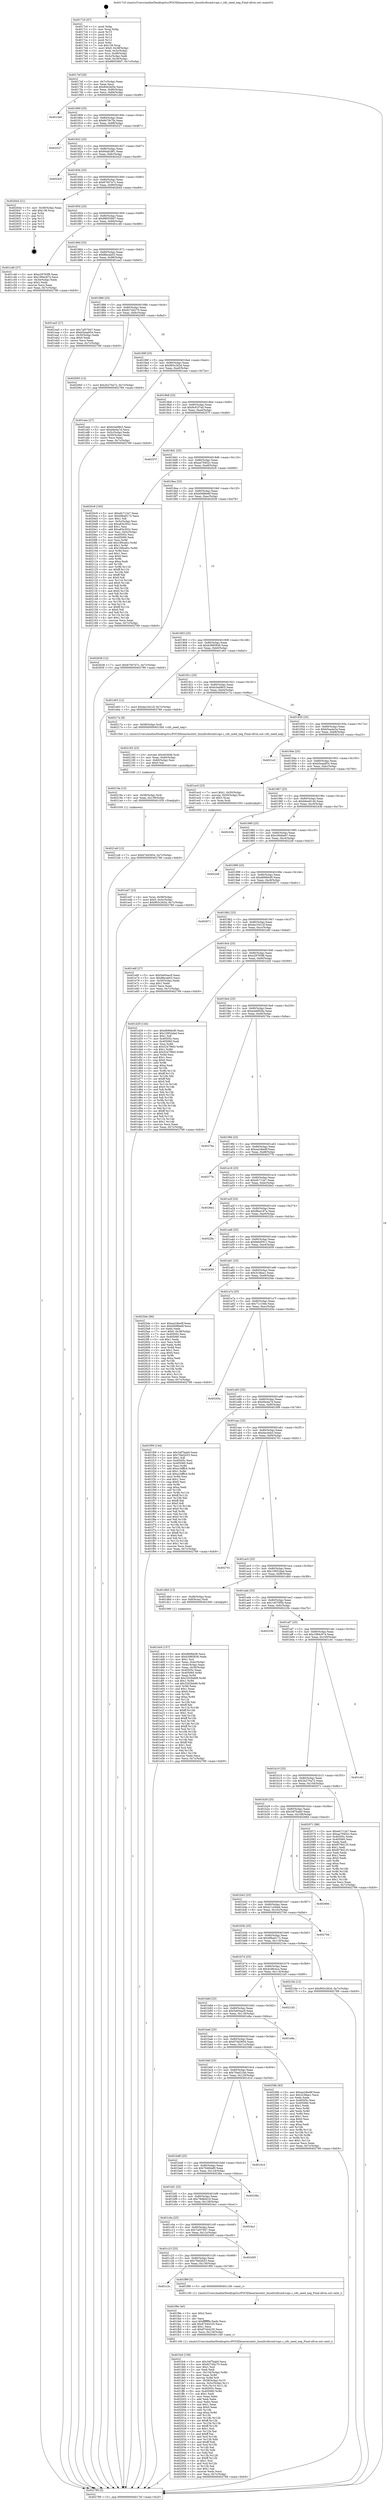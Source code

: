 digraph "0x4017c0" {
  label = "0x4017c0 (/mnt/c/Users/mathe/Desktop/tcc/POCII/binaries/extr_linuxfscifssmb1ops.c_cifs_need_neg_Final-ollvm.out::main(0))"
  labelloc = "t"
  node[shape=record]

  Entry [label="",width=0.3,height=0.3,shape=circle,fillcolor=black,style=filled]
  "0x4017ef" [label="{
     0x4017ef [26]\l
     | [instrs]\l
     &nbsp;&nbsp;0x4017ef \<+3\>: mov -0x7c(%rbp),%eax\l
     &nbsp;&nbsp;0x4017f2 \<+2\>: mov %eax,%ecx\l
     &nbsp;&nbsp;0x4017f4 \<+6\>: sub $0x8442bf3e,%ecx\l
     &nbsp;&nbsp;0x4017fa \<+3\>: mov %eax,-0x80(%rbp)\l
     &nbsp;&nbsp;0x4017fd \<+6\>: mov %ecx,-0x84(%rbp)\l
     &nbsp;&nbsp;0x401803 \<+6\>: je 0000000000401cb9 \<main+0x4f9\>\l
  }"]
  "0x401cb9" [label="{
     0x401cb9\l
  }", style=dashed]
  "0x401809" [label="{
     0x401809 [25]\l
     | [instrs]\l
     &nbsp;&nbsp;0x401809 \<+5\>: jmp 000000000040180e \<main+0x4e\>\l
     &nbsp;&nbsp;0x40180e \<+3\>: mov -0x80(%rbp),%eax\l
     &nbsp;&nbsp;0x401811 \<+5\>: sub $0x8479c7fa,%eax\l
     &nbsp;&nbsp;0x401816 \<+6\>: mov %eax,-0x88(%rbp)\l
     &nbsp;&nbsp;0x40181c \<+6\>: je 0000000000402527 \<main+0xd67\>\l
  }"]
  Exit [label="",width=0.3,height=0.3,shape=circle,fillcolor=black,style=filled,peripheries=2]
  "0x402527" [label="{
     0x402527\l
  }", style=dashed]
  "0x401822" [label="{
     0x401822 [25]\l
     | [instrs]\l
     &nbsp;&nbsp;0x401822 \<+5\>: jmp 0000000000401827 \<main+0x67\>\l
     &nbsp;&nbsp;0x401827 \<+3\>: mov -0x80(%rbp),%eax\l
     &nbsp;&nbsp;0x40182a \<+5\>: sub $0x84ab28f1,%eax\l
     &nbsp;&nbsp;0x40182f \<+6\>: mov %eax,-0x8c(%rbp)\l
     &nbsp;&nbsp;0x401835 \<+6\>: je 000000000040242f \<main+0xc6f\>\l
  }"]
  "0x4021a9" [label="{
     0x4021a9 [12]\l
     | [instrs]\l
     &nbsp;&nbsp;0x4021a9 \<+7\>: movl $0x67d43654,-0x7c(%rbp)\l
     &nbsp;&nbsp;0x4021b0 \<+5\>: jmp 0000000000402789 \<main+0xfc9\>\l
  }"]
  "0x40242f" [label="{
     0x40242f\l
  }", style=dashed]
  "0x40183b" [label="{
     0x40183b [25]\l
     | [instrs]\l
     &nbsp;&nbsp;0x40183b \<+5\>: jmp 0000000000401840 \<main+0x80\>\l
     &nbsp;&nbsp;0x401840 \<+3\>: mov -0x80(%rbp),%eax\l
     &nbsp;&nbsp;0x401843 \<+5\>: sub $0x87007e7c,%eax\l
     &nbsp;&nbsp;0x401848 \<+6\>: mov %eax,-0x90(%rbp)\l
     &nbsp;&nbsp;0x40184e \<+6\>: je 0000000000402644 \<main+0xe84\>\l
  }"]
  "0x40219a" [label="{
     0x40219a [15]\l
     | [instrs]\l
     &nbsp;&nbsp;0x40219a \<+4\>: mov -0x58(%rbp),%rdi\l
     &nbsp;&nbsp;0x40219e \<+6\>: mov %eax,-0x138(%rbp)\l
     &nbsp;&nbsp;0x4021a4 \<+5\>: call 0000000000401030 \<free@plt\>\l
     | [calls]\l
     &nbsp;&nbsp;0x401030 \{1\} (unknown)\l
  }"]
  "0x402644" [label="{
     0x402644 [21]\l
     | [instrs]\l
     &nbsp;&nbsp;0x402644 \<+3\>: mov -0x38(%rbp),%eax\l
     &nbsp;&nbsp;0x402647 \<+7\>: add $0x138,%rsp\l
     &nbsp;&nbsp;0x40264e \<+1\>: pop %rbx\l
     &nbsp;&nbsp;0x40264f \<+2\>: pop %r12\l
     &nbsp;&nbsp;0x402651 \<+2\>: pop %r13\l
     &nbsp;&nbsp;0x402653 \<+2\>: pop %r14\l
     &nbsp;&nbsp;0x402655 \<+2\>: pop %r15\l
     &nbsp;&nbsp;0x402657 \<+1\>: pop %rbp\l
     &nbsp;&nbsp;0x402658 \<+1\>: ret\l
  }"]
  "0x401854" [label="{
     0x401854 [25]\l
     | [instrs]\l
     &nbsp;&nbsp;0x401854 \<+5\>: jmp 0000000000401859 \<main+0x99\>\l
     &nbsp;&nbsp;0x401859 \<+3\>: mov -0x80(%rbp),%eax\l
     &nbsp;&nbsp;0x40185c \<+5\>: sub $0x880558d7,%eax\l
     &nbsp;&nbsp;0x401861 \<+6\>: mov %eax,-0x94(%rbp)\l
     &nbsp;&nbsp;0x401867 \<+6\>: je 0000000000401c46 \<main+0x486\>\l
  }"]
  "0x402183" [label="{
     0x402183 [23]\l
     | [instrs]\l
     &nbsp;&nbsp;0x402183 \<+10\>: movabs $0x4030d6,%rdi\l
     &nbsp;&nbsp;0x40218d \<+3\>: mov %eax,-0x60(%rbp)\l
     &nbsp;&nbsp;0x402190 \<+3\>: mov -0x60(%rbp),%esi\l
     &nbsp;&nbsp;0x402193 \<+2\>: mov $0x0,%al\l
     &nbsp;&nbsp;0x402195 \<+5\>: call 0000000000401040 \<printf@plt\>\l
     | [calls]\l
     &nbsp;&nbsp;0x401040 \{1\} (unknown)\l
  }"]
  "0x401c46" [label="{
     0x401c46 [27]\l
     | [instrs]\l
     &nbsp;&nbsp;0x401c46 \<+5\>: mov $0xe29765f8,%eax\l
     &nbsp;&nbsp;0x401c4b \<+5\>: mov $0x1994c974,%ecx\l
     &nbsp;&nbsp;0x401c50 \<+3\>: mov -0x34(%rbp),%edx\l
     &nbsp;&nbsp;0x401c53 \<+3\>: cmp $0x2,%edx\l
     &nbsp;&nbsp;0x401c56 \<+3\>: cmovne %ecx,%eax\l
     &nbsp;&nbsp;0x401c59 \<+3\>: mov %eax,-0x7c(%rbp)\l
     &nbsp;&nbsp;0x401c5c \<+5\>: jmp 0000000000402789 \<main+0xfc9\>\l
  }"]
  "0x40186d" [label="{
     0x40186d [25]\l
     | [instrs]\l
     &nbsp;&nbsp;0x40186d \<+5\>: jmp 0000000000401872 \<main+0xb2\>\l
     &nbsp;&nbsp;0x401872 \<+3\>: mov -0x80(%rbp),%eax\l
     &nbsp;&nbsp;0x401875 \<+5\>: sub $0x8fecab03,%eax\l
     &nbsp;&nbsp;0x40187a \<+6\>: mov %eax,-0x98(%rbp)\l
     &nbsp;&nbsp;0x401880 \<+6\>: je 0000000000401ea5 \<main+0x6e5\>\l
  }"]
  "0x402789" [label="{
     0x402789 [5]\l
     | [instrs]\l
     &nbsp;&nbsp;0x402789 \<+5\>: jmp 00000000004017ef \<main+0x2f\>\l
  }"]
  "0x4017c0" [label="{
     0x4017c0 [47]\l
     | [instrs]\l
     &nbsp;&nbsp;0x4017c0 \<+1\>: push %rbp\l
     &nbsp;&nbsp;0x4017c1 \<+3\>: mov %rsp,%rbp\l
     &nbsp;&nbsp;0x4017c4 \<+2\>: push %r15\l
     &nbsp;&nbsp;0x4017c6 \<+2\>: push %r14\l
     &nbsp;&nbsp;0x4017c8 \<+2\>: push %r13\l
     &nbsp;&nbsp;0x4017ca \<+2\>: push %r12\l
     &nbsp;&nbsp;0x4017cc \<+1\>: push %rbx\l
     &nbsp;&nbsp;0x4017cd \<+7\>: sub $0x138,%rsp\l
     &nbsp;&nbsp;0x4017d4 \<+7\>: movl $0x0,-0x38(%rbp)\l
     &nbsp;&nbsp;0x4017db \<+3\>: mov %edi,-0x3c(%rbp)\l
     &nbsp;&nbsp;0x4017de \<+4\>: mov %rsi,-0x48(%rbp)\l
     &nbsp;&nbsp;0x4017e2 \<+3\>: mov -0x3c(%rbp),%edi\l
     &nbsp;&nbsp;0x4017e5 \<+3\>: mov %edi,-0x34(%rbp)\l
     &nbsp;&nbsp;0x4017e8 \<+7\>: movl $0x880558d7,-0x7c(%rbp)\l
  }"]
  "0x401fc6" [label="{
     0x401fc6 [159]\l
     | [instrs]\l
     &nbsp;&nbsp;0x401fc6 \<+5\>: mov $0x34f7bab0,%ecx\l
     &nbsp;&nbsp;0x401fcb \<+5\>: mov $0x927d4270,%edx\l
     &nbsp;&nbsp;0x401fd0 \<+3\>: mov $0x1,%sil\l
     &nbsp;&nbsp;0x401fd3 \<+2\>: xor %edi,%edi\l
     &nbsp;&nbsp;0x401fd5 \<+7\>: mov -0x134(%rbp),%r8d\l
     &nbsp;&nbsp;0x401fdc \<+4\>: imul %eax,%r8d\l
     &nbsp;&nbsp;0x401fe0 \<+3\>: movslq %r8d,%r9\l
     &nbsp;&nbsp;0x401fe3 \<+4\>: mov -0x58(%rbp),%r10\l
     &nbsp;&nbsp;0x401fe7 \<+4\>: movslq -0x5c(%rbp),%r11\l
     &nbsp;&nbsp;0x401feb \<+4\>: mov %r9,(%r10,%r11,8)\l
     &nbsp;&nbsp;0x401fef \<+7\>: mov 0x40505c,%eax\l
     &nbsp;&nbsp;0x401ff6 \<+8\>: mov 0x405060,%r8d\l
     &nbsp;&nbsp;0x401ffe \<+3\>: sub $0x1,%edi\l
     &nbsp;&nbsp;0x402001 \<+2\>: mov %eax,%ebx\l
     &nbsp;&nbsp;0x402003 \<+2\>: add %edi,%ebx\l
     &nbsp;&nbsp;0x402005 \<+3\>: imul %ebx,%eax\l
     &nbsp;&nbsp;0x402008 \<+3\>: and $0x1,%eax\l
     &nbsp;&nbsp;0x40200b \<+3\>: cmp $0x0,%eax\l
     &nbsp;&nbsp;0x40200e \<+4\>: sete %r14b\l
     &nbsp;&nbsp;0x402012 \<+4\>: cmp $0xa,%r8d\l
     &nbsp;&nbsp;0x402016 \<+4\>: setl %r15b\l
     &nbsp;&nbsp;0x40201a \<+3\>: mov %r14b,%r12b\l
     &nbsp;&nbsp;0x40201d \<+4\>: xor $0xff,%r12b\l
     &nbsp;&nbsp;0x402021 \<+3\>: mov %r15b,%r13b\l
     &nbsp;&nbsp;0x402024 \<+4\>: xor $0xff,%r13b\l
     &nbsp;&nbsp;0x402028 \<+4\>: xor $0x1,%sil\l
     &nbsp;&nbsp;0x40202c \<+3\>: mov %r12b,%al\l
     &nbsp;&nbsp;0x40202f \<+2\>: and $0xff,%al\l
     &nbsp;&nbsp;0x402031 \<+3\>: and %sil,%r14b\l
     &nbsp;&nbsp;0x402034 \<+3\>: mov %r13b,%dil\l
     &nbsp;&nbsp;0x402037 \<+4\>: and $0xff,%dil\l
     &nbsp;&nbsp;0x40203b \<+3\>: and %sil,%r15b\l
     &nbsp;&nbsp;0x40203e \<+3\>: or %r14b,%al\l
     &nbsp;&nbsp;0x402041 \<+3\>: or %r15b,%dil\l
     &nbsp;&nbsp;0x402044 \<+3\>: xor %dil,%al\l
     &nbsp;&nbsp;0x402047 \<+3\>: or %r13b,%r12b\l
     &nbsp;&nbsp;0x40204a \<+4\>: xor $0xff,%r12b\l
     &nbsp;&nbsp;0x40204e \<+4\>: or $0x1,%sil\l
     &nbsp;&nbsp;0x402052 \<+3\>: and %sil,%r12b\l
     &nbsp;&nbsp;0x402055 \<+3\>: or %r12b,%al\l
     &nbsp;&nbsp;0x402058 \<+2\>: test $0x1,%al\l
     &nbsp;&nbsp;0x40205a \<+3\>: cmovne %edx,%ecx\l
     &nbsp;&nbsp;0x40205d \<+3\>: mov %ecx,-0x7c(%rbp)\l
     &nbsp;&nbsp;0x402060 \<+5\>: jmp 0000000000402789 \<main+0xfc9\>\l
  }"]
  "0x401ea5" [label="{
     0x401ea5 [27]\l
     | [instrs]\l
     &nbsp;&nbsp;0x401ea5 \<+5\>: mov $0x7af37947,%eax\l
     &nbsp;&nbsp;0x401eaa \<+5\>: mov $0xb5eaa954,%ecx\l
     &nbsp;&nbsp;0x401eaf \<+3\>: mov -0x30(%rbp),%edx\l
     &nbsp;&nbsp;0x401eb2 \<+3\>: cmp $0x0,%edx\l
     &nbsp;&nbsp;0x401eb5 \<+3\>: cmove %ecx,%eax\l
     &nbsp;&nbsp;0x401eb8 \<+3\>: mov %eax,-0x7c(%rbp)\l
     &nbsp;&nbsp;0x401ebb \<+5\>: jmp 0000000000402789 \<main+0xfc9\>\l
  }"]
  "0x401886" [label="{
     0x401886 [25]\l
     | [instrs]\l
     &nbsp;&nbsp;0x401886 \<+5\>: jmp 000000000040188b \<main+0xcb\>\l
     &nbsp;&nbsp;0x40188b \<+3\>: mov -0x80(%rbp),%eax\l
     &nbsp;&nbsp;0x40188e \<+5\>: sub $0x927d4270,%eax\l
     &nbsp;&nbsp;0x401893 \<+6\>: mov %eax,-0x9c(%rbp)\l
     &nbsp;&nbsp;0x401899 \<+6\>: je 0000000000402065 \<main+0x8a5\>\l
  }"]
  "0x401f9e" [label="{
     0x401f9e [40]\l
     | [instrs]\l
     &nbsp;&nbsp;0x401f9e \<+5\>: mov $0x2,%ecx\l
     &nbsp;&nbsp;0x401fa3 \<+1\>: cltd\l
     &nbsp;&nbsp;0x401fa4 \<+2\>: idiv %ecx\l
     &nbsp;&nbsp;0x401fa6 \<+6\>: imul $0xfffffffe,%edx,%ecx\l
     &nbsp;&nbsp;0x401fac \<+6\>: add $0x87444235,%ecx\l
     &nbsp;&nbsp;0x401fb2 \<+3\>: add $0x1,%ecx\l
     &nbsp;&nbsp;0x401fb5 \<+6\>: sub $0x87444235,%ecx\l
     &nbsp;&nbsp;0x401fbb \<+6\>: mov %ecx,-0x134(%rbp)\l
     &nbsp;&nbsp;0x401fc1 \<+5\>: call 0000000000401160 \<next_i\>\l
     | [calls]\l
     &nbsp;&nbsp;0x401160 \{1\} (/mnt/c/Users/mathe/Desktop/tcc/POCII/binaries/extr_linuxfscifssmb1ops.c_cifs_need_neg_Final-ollvm.out::next_i)\l
  }"]
  "0x402065" [label="{
     0x402065 [12]\l
     | [instrs]\l
     &nbsp;&nbsp;0x402065 \<+7\>: movl $0x2b270a72,-0x7c(%rbp)\l
     &nbsp;&nbsp;0x40206c \<+5\>: jmp 0000000000402789 \<main+0xfc9\>\l
  }"]
  "0x40189f" [label="{
     0x40189f [25]\l
     | [instrs]\l
     &nbsp;&nbsp;0x40189f \<+5\>: jmp 00000000004018a4 \<main+0xe4\>\l
     &nbsp;&nbsp;0x4018a4 \<+3\>: mov -0x80(%rbp),%eax\l
     &nbsp;&nbsp;0x4018a7 \<+5\>: sub $0x993c262d,%eax\l
     &nbsp;&nbsp;0x4018ac \<+6\>: mov %eax,-0xa0(%rbp)\l
     &nbsp;&nbsp;0x4018b2 \<+6\>: je 0000000000401eee \<main+0x72e\>\l
  }"]
  "0x401c3c" [label="{
     0x401c3c\l
  }", style=dashed]
  "0x401eee" [label="{
     0x401eee [27]\l
     | [instrs]\l
     &nbsp;&nbsp;0x401eee \<+5\>: mov $0xb3a49fc5,%eax\l
     &nbsp;&nbsp;0x401ef3 \<+5\>: mov $0xd4e4a7d,%ecx\l
     &nbsp;&nbsp;0x401ef8 \<+3\>: mov -0x5c(%rbp),%edx\l
     &nbsp;&nbsp;0x401efb \<+3\>: cmp -0x50(%rbp),%edx\l
     &nbsp;&nbsp;0x401efe \<+3\>: cmovl %ecx,%eax\l
     &nbsp;&nbsp;0x401f01 \<+3\>: mov %eax,-0x7c(%rbp)\l
     &nbsp;&nbsp;0x401f04 \<+5\>: jmp 0000000000402789 \<main+0xfc9\>\l
  }"]
  "0x4018b8" [label="{
     0x4018b8 [25]\l
     | [instrs]\l
     &nbsp;&nbsp;0x4018b8 \<+5\>: jmp 00000000004018bd \<main+0xfd\>\l
     &nbsp;&nbsp;0x4018bd \<+3\>: mov -0x80(%rbp),%eax\l
     &nbsp;&nbsp;0x4018c0 \<+5\>: sub $0x9c91f7a0,%eax\l
     &nbsp;&nbsp;0x4018c5 \<+6\>: mov %eax,-0xa4(%rbp)\l
     &nbsp;&nbsp;0x4018cb \<+6\>: je 000000000040257f \<main+0xdbf\>\l
  }"]
  "0x401f99" [label="{
     0x401f99 [5]\l
     | [instrs]\l
     &nbsp;&nbsp;0x401f99 \<+5\>: call 0000000000401160 \<next_i\>\l
     | [calls]\l
     &nbsp;&nbsp;0x401160 \{1\} (/mnt/c/Users/mathe/Desktop/tcc/POCII/binaries/extr_linuxfscifssmb1ops.c_cifs_need_neg_Final-ollvm.out::next_i)\l
  }"]
  "0x40257f" [label="{
     0x40257f\l
  }", style=dashed]
  "0x4018d1" [label="{
     0x4018d1 [25]\l
     | [instrs]\l
     &nbsp;&nbsp;0x4018d1 \<+5\>: jmp 00000000004018d6 \<main+0x116\>\l
     &nbsp;&nbsp;0x4018d6 \<+3\>: mov -0x80(%rbp),%eax\l
     &nbsp;&nbsp;0x4018d9 \<+5\>: sub $0xaa79402c,%eax\l
     &nbsp;&nbsp;0x4018de \<+6\>: mov %eax,-0xa8(%rbp)\l
     &nbsp;&nbsp;0x4018e4 \<+6\>: je 00000000004020c9 \<main+0x909\>\l
  }"]
  "0x401c23" [label="{
     0x401c23 [25]\l
     | [instrs]\l
     &nbsp;&nbsp;0x401c23 \<+5\>: jmp 0000000000401c28 \<main+0x468\>\l
     &nbsp;&nbsp;0x401c28 \<+3\>: mov -0x80(%rbp),%eax\l
     &nbsp;&nbsp;0x401c2b \<+5\>: sub $0x7f4d2b53,%eax\l
     &nbsp;&nbsp;0x401c30 \<+6\>: mov %eax,-0x130(%rbp)\l
     &nbsp;&nbsp;0x401c36 \<+6\>: je 0000000000401f99 \<main+0x7d9\>\l
  }"]
  "0x4020c9" [label="{
     0x4020c9 [165]\l
     | [instrs]\l
     &nbsp;&nbsp;0x4020c9 \<+5\>: mov $0xefc712e7,%eax\l
     &nbsp;&nbsp;0x4020ce \<+5\>: mov $0x49ba0172,%ecx\l
     &nbsp;&nbsp;0x4020d3 \<+2\>: mov $0x1,%dl\l
     &nbsp;&nbsp;0x4020d5 \<+3\>: mov -0x5c(%rbp),%esi\l
     &nbsp;&nbsp;0x4020d8 \<+6\>: sub $0xa83e302c,%esi\l
     &nbsp;&nbsp;0x4020de \<+3\>: add $0x1,%esi\l
     &nbsp;&nbsp;0x4020e1 \<+6\>: add $0xa83e302c,%esi\l
     &nbsp;&nbsp;0x4020e7 \<+3\>: mov %esi,-0x5c(%rbp)\l
     &nbsp;&nbsp;0x4020ea \<+7\>: mov 0x40505c,%esi\l
     &nbsp;&nbsp;0x4020f1 \<+7\>: mov 0x405060,%edi\l
     &nbsp;&nbsp;0x4020f8 \<+3\>: mov %esi,%r8d\l
     &nbsp;&nbsp;0x4020fb \<+7\>: add $0x189cafcc,%r8d\l
     &nbsp;&nbsp;0x402102 \<+4\>: sub $0x1,%r8d\l
     &nbsp;&nbsp;0x402106 \<+7\>: sub $0x189cafcc,%r8d\l
     &nbsp;&nbsp;0x40210d \<+4\>: imul %r8d,%esi\l
     &nbsp;&nbsp;0x402111 \<+3\>: and $0x1,%esi\l
     &nbsp;&nbsp;0x402114 \<+3\>: cmp $0x0,%esi\l
     &nbsp;&nbsp;0x402117 \<+4\>: sete %r9b\l
     &nbsp;&nbsp;0x40211b \<+3\>: cmp $0xa,%edi\l
     &nbsp;&nbsp;0x40211e \<+4\>: setl %r10b\l
     &nbsp;&nbsp;0x402122 \<+3\>: mov %r9b,%r11b\l
     &nbsp;&nbsp;0x402125 \<+4\>: xor $0xff,%r11b\l
     &nbsp;&nbsp;0x402129 \<+3\>: mov %r10b,%bl\l
     &nbsp;&nbsp;0x40212c \<+3\>: xor $0xff,%bl\l
     &nbsp;&nbsp;0x40212f \<+3\>: xor $0x0,%dl\l
     &nbsp;&nbsp;0x402132 \<+3\>: mov %r11b,%r14b\l
     &nbsp;&nbsp;0x402135 \<+4\>: and $0x0,%r14b\l
     &nbsp;&nbsp;0x402139 \<+3\>: and %dl,%r9b\l
     &nbsp;&nbsp;0x40213c \<+3\>: mov %bl,%r15b\l
     &nbsp;&nbsp;0x40213f \<+4\>: and $0x0,%r15b\l
     &nbsp;&nbsp;0x402143 \<+3\>: and %dl,%r10b\l
     &nbsp;&nbsp;0x402146 \<+3\>: or %r9b,%r14b\l
     &nbsp;&nbsp;0x402149 \<+3\>: or %r10b,%r15b\l
     &nbsp;&nbsp;0x40214c \<+3\>: xor %r15b,%r14b\l
     &nbsp;&nbsp;0x40214f \<+3\>: or %bl,%r11b\l
     &nbsp;&nbsp;0x402152 \<+4\>: xor $0xff,%r11b\l
     &nbsp;&nbsp;0x402156 \<+3\>: or $0x0,%dl\l
     &nbsp;&nbsp;0x402159 \<+3\>: and %dl,%r11b\l
     &nbsp;&nbsp;0x40215c \<+3\>: or %r11b,%r14b\l
     &nbsp;&nbsp;0x40215f \<+4\>: test $0x1,%r14b\l
     &nbsp;&nbsp;0x402163 \<+3\>: cmovne %ecx,%eax\l
     &nbsp;&nbsp;0x402166 \<+3\>: mov %eax,-0x7c(%rbp)\l
     &nbsp;&nbsp;0x402169 \<+5\>: jmp 0000000000402789 \<main+0xfc9\>\l
  }"]
  "0x4018ea" [label="{
     0x4018ea [25]\l
     | [instrs]\l
     &nbsp;&nbsp;0x4018ea \<+5\>: jmp 00000000004018ef \<main+0x12f\>\l
     &nbsp;&nbsp;0x4018ef \<+3\>: mov -0x80(%rbp),%eax\l
     &nbsp;&nbsp;0x4018f2 \<+5\>: sub $0xb0d86e6f,%eax\l
     &nbsp;&nbsp;0x4018f7 \<+6\>: mov %eax,-0xac(%rbp)\l
     &nbsp;&nbsp;0x4018fd \<+6\>: je 0000000000402638 \<main+0xe78\>\l
  }"]
  "0x402495" [label="{
     0x402495\l
  }", style=dashed]
  "0x402638" [label="{
     0x402638 [12]\l
     | [instrs]\l
     &nbsp;&nbsp;0x402638 \<+7\>: movl $0x87007e7c,-0x7c(%rbp)\l
     &nbsp;&nbsp;0x40263f \<+5\>: jmp 0000000000402789 \<main+0xfc9\>\l
  }"]
  "0x401903" [label="{
     0x401903 [25]\l
     | [instrs]\l
     &nbsp;&nbsp;0x401903 \<+5\>: jmp 0000000000401908 \<main+0x148\>\l
     &nbsp;&nbsp;0x401908 \<+3\>: mov -0x80(%rbp),%eax\l
     &nbsp;&nbsp;0x40190b \<+5\>: sub $0xb3985836,%eax\l
     &nbsp;&nbsp;0x401910 \<+6\>: mov %eax,-0xb0(%rbp)\l
     &nbsp;&nbsp;0x401916 \<+6\>: je 0000000000401e63 \<main+0x6a3\>\l
  }"]
  "0x401c0a" [label="{
     0x401c0a [25]\l
     | [instrs]\l
     &nbsp;&nbsp;0x401c0a \<+5\>: jmp 0000000000401c0f \<main+0x44f\>\l
     &nbsp;&nbsp;0x401c0f \<+3\>: mov -0x80(%rbp),%eax\l
     &nbsp;&nbsp;0x401c12 \<+5\>: sub $0x7af37947,%eax\l
     &nbsp;&nbsp;0x401c17 \<+6\>: mov %eax,-0x12c(%rbp)\l
     &nbsp;&nbsp;0x401c1d \<+6\>: je 0000000000402495 \<main+0xcd5\>\l
  }"]
  "0x401e63" [label="{
     0x401e63 [12]\l
     | [instrs]\l
     &nbsp;&nbsp;0x401e63 \<+7\>: movl $0xda10412f,-0x7c(%rbp)\l
     &nbsp;&nbsp;0x401e6a \<+5\>: jmp 0000000000402789 \<main+0xfc9\>\l
  }"]
  "0x40191c" [label="{
     0x40191c [25]\l
     | [instrs]\l
     &nbsp;&nbsp;0x40191c \<+5\>: jmp 0000000000401921 \<main+0x161\>\l
     &nbsp;&nbsp;0x401921 \<+3\>: mov -0x80(%rbp),%eax\l
     &nbsp;&nbsp;0x401924 \<+5\>: sub $0xb3a49fc5,%eax\l
     &nbsp;&nbsp;0x401929 \<+6\>: mov %eax,-0xb4(%rbp)\l
     &nbsp;&nbsp;0x40192f \<+6\>: je 000000000040217a \<main+0x9ba\>\l
  }"]
  "0x4024a1" [label="{
     0x4024a1\l
  }", style=dashed]
  "0x40217a" [label="{
     0x40217a [9]\l
     | [instrs]\l
     &nbsp;&nbsp;0x40217a \<+4\>: mov -0x58(%rbp),%rdi\l
     &nbsp;&nbsp;0x40217e \<+5\>: call 00000000004015b0 \<cifs_need_neg\>\l
     | [calls]\l
     &nbsp;&nbsp;0x4015b0 \{1\} (/mnt/c/Users/mathe/Desktop/tcc/POCII/binaries/extr_linuxfscifssmb1ops.c_cifs_need_neg_Final-ollvm.out::cifs_need_neg)\l
  }"]
  "0x401935" [label="{
     0x401935 [25]\l
     | [instrs]\l
     &nbsp;&nbsp;0x401935 \<+5\>: jmp 000000000040193a \<main+0x17a\>\l
     &nbsp;&nbsp;0x40193a \<+3\>: mov -0x80(%rbp),%eax\l
     &nbsp;&nbsp;0x40193d \<+5\>: sub $0xb5aa4a3a,%eax\l
     &nbsp;&nbsp;0x401942 \<+6\>: mov %eax,-0xb8(%rbp)\l
     &nbsp;&nbsp;0x401948 \<+6\>: je 00000000004021e3 \<main+0xa23\>\l
  }"]
  "0x401bf1" [label="{
     0x401bf1 [25]\l
     | [instrs]\l
     &nbsp;&nbsp;0x401bf1 \<+5\>: jmp 0000000000401bf6 \<main+0x436\>\l
     &nbsp;&nbsp;0x401bf6 \<+3\>: mov -0x80(%rbp),%eax\l
     &nbsp;&nbsp;0x401bf9 \<+5\>: sub $0x79d8d416,%eax\l
     &nbsp;&nbsp;0x401bfe \<+6\>: mov %eax,-0x128(%rbp)\l
     &nbsp;&nbsp;0x401c04 \<+6\>: je 00000000004024a1 \<main+0xce1\>\l
  }"]
  "0x4021e3" [label="{
     0x4021e3\l
  }", style=dashed]
  "0x40194e" [label="{
     0x40194e [25]\l
     | [instrs]\l
     &nbsp;&nbsp;0x40194e \<+5\>: jmp 0000000000401953 \<main+0x193\>\l
     &nbsp;&nbsp;0x401953 \<+3\>: mov -0x80(%rbp),%eax\l
     &nbsp;&nbsp;0x401956 \<+5\>: sub $0xb5eaa954,%eax\l
     &nbsp;&nbsp;0x40195b \<+6\>: mov %eax,-0xbc(%rbp)\l
     &nbsp;&nbsp;0x401961 \<+6\>: je 0000000000401ec0 \<main+0x700\>\l
  }"]
  "0x40238a" [label="{
     0x40238a\l
  }", style=dashed]
  "0x401ec0" [label="{
     0x401ec0 [23]\l
     | [instrs]\l
     &nbsp;&nbsp;0x401ec0 \<+7\>: movl $0x1,-0x50(%rbp)\l
     &nbsp;&nbsp;0x401ec7 \<+4\>: movslq -0x50(%rbp),%rax\l
     &nbsp;&nbsp;0x401ecb \<+4\>: shl $0x3,%rax\l
     &nbsp;&nbsp;0x401ecf \<+3\>: mov %rax,%rdi\l
     &nbsp;&nbsp;0x401ed2 \<+5\>: call 0000000000401050 \<malloc@plt\>\l
     | [calls]\l
     &nbsp;&nbsp;0x401050 \{1\} (unknown)\l
  }"]
  "0x401967" [label="{
     0x401967 [25]\l
     | [instrs]\l
     &nbsp;&nbsp;0x401967 \<+5\>: jmp 000000000040196c \<main+0x1ac\>\l
     &nbsp;&nbsp;0x40196c \<+3\>: mov -0x80(%rbp),%eax\l
     &nbsp;&nbsp;0x40196f \<+5\>: sub $0xb6ee8146,%eax\l
     &nbsp;&nbsp;0x401974 \<+6\>: mov %eax,-0xc0(%rbp)\l
     &nbsp;&nbsp;0x40197a \<+6\>: je 000000000040243b \<main+0xc7b\>\l
  }"]
  "0x401bd8" [label="{
     0x401bd8 [25]\l
     | [instrs]\l
     &nbsp;&nbsp;0x401bd8 \<+5\>: jmp 0000000000401bdd \<main+0x41d\>\l
     &nbsp;&nbsp;0x401bdd \<+3\>: mov -0x80(%rbp),%eax\l
     &nbsp;&nbsp;0x401be0 \<+5\>: sub $0x76484ef0,%eax\l
     &nbsp;&nbsp;0x401be5 \<+6\>: mov %eax,-0x124(%rbp)\l
     &nbsp;&nbsp;0x401beb \<+6\>: je 000000000040238a \<main+0xbca\>\l
  }"]
  "0x40243b" [label="{
     0x40243b\l
  }", style=dashed]
  "0x401980" [label="{
     0x401980 [25]\l
     | [instrs]\l
     &nbsp;&nbsp;0x401980 \<+5\>: jmp 0000000000401985 \<main+0x1c5\>\l
     &nbsp;&nbsp;0x401985 \<+3\>: mov -0x80(%rbp),%eax\l
     &nbsp;&nbsp;0x401988 \<+5\>: sub $0xc064ba67,%eax\l
     &nbsp;&nbsp;0x40198d \<+6\>: mov %eax,-0xc4(%rbp)\l
     &nbsp;&nbsp;0x401993 \<+6\>: je 00000000004022df \<main+0xb1f\>\l
  }"]
  "0x401d1d" [label="{
     0x401d1d\l
  }", style=dashed]
  "0x4022df" [label="{
     0x4022df\l
  }", style=dashed]
  "0x401999" [label="{
     0x401999 [25]\l
     | [instrs]\l
     &nbsp;&nbsp;0x401999 \<+5\>: jmp 000000000040199e \<main+0x1de\>\l
     &nbsp;&nbsp;0x40199e \<+3\>: mov -0x80(%rbp),%eax\l
     &nbsp;&nbsp;0x4019a1 \<+5\>: sub $0xd699dcf0,%eax\l
     &nbsp;&nbsp;0x4019a6 \<+6\>: mov %eax,-0xc8(%rbp)\l
     &nbsp;&nbsp;0x4019ac \<+6\>: je 0000000000402671 \<main+0xeb1\>\l
  }"]
  "0x401bbf" [label="{
     0x401bbf [25]\l
     | [instrs]\l
     &nbsp;&nbsp;0x401bbf \<+5\>: jmp 0000000000401bc4 \<main+0x404\>\l
     &nbsp;&nbsp;0x401bc4 \<+3\>: mov -0x80(%rbp),%eax\l
     &nbsp;&nbsp;0x401bc7 \<+5\>: sub $0x70ed21bb,%eax\l
     &nbsp;&nbsp;0x401bcc \<+6\>: mov %eax,-0x120(%rbp)\l
     &nbsp;&nbsp;0x401bd2 \<+6\>: je 0000000000401d1d \<main+0x55d\>\l
  }"]
  "0x402671" [label="{
     0x402671\l
  }", style=dashed]
  "0x4019b2" [label="{
     0x4019b2 [25]\l
     | [instrs]\l
     &nbsp;&nbsp;0x4019b2 \<+5\>: jmp 00000000004019b7 \<main+0x1f7\>\l
     &nbsp;&nbsp;0x4019b7 \<+3\>: mov -0x80(%rbp),%eax\l
     &nbsp;&nbsp;0x4019ba \<+5\>: sub $0xda10412f,%eax\l
     &nbsp;&nbsp;0x4019bf \<+6\>: mov %eax,-0xcc(%rbp)\l
     &nbsp;&nbsp;0x4019c5 \<+6\>: je 0000000000401e6f \<main+0x6af\>\l
  }"]
  "0x40258b" [label="{
     0x40258b [83]\l
     | [instrs]\l
     &nbsp;&nbsp;0x40258b \<+5\>: mov $0xea24be9f,%eax\l
     &nbsp;&nbsp;0x402590 \<+5\>: mov $0x3c38ae1,%ecx\l
     &nbsp;&nbsp;0x402595 \<+2\>: xor %edx,%edx\l
     &nbsp;&nbsp;0x402597 \<+7\>: mov 0x40505c,%esi\l
     &nbsp;&nbsp;0x40259e \<+7\>: mov 0x405060,%edi\l
     &nbsp;&nbsp;0x4025a5 \<+3\>: sub $0x1,%edx\l
     &nbsp;&nbsp;0x4025a8 \<+3\>: mov %esi,%r8d\l
     &nbsp;&nbsp;0x4025ab \<+3\>: add %edx,%r8d\l
     &nbsp;&nbsp;0x4025ae \<+4\>: imul %r8d,%esi\l
     &nbsp;&nbsp;0x4025b2 \<+3\>: and $0x1,%esi\l
     &nbsp;&nbsp;0x4025b5 \<+3\>: cmp $0x0,%esi\l
     &nbsp;&nbsp;0x4025b8 \<+4\>: sete %r9b\l
     &nbsp;&nbsp;0x4025bc \<+3\>: cmp $0xa,%edi\l
     &nbsp;&nbsp;0x4025bf \<+4\>: setl %r10b\l
     &nbsp;&nbsp;0x4025c3 \<+3\>: mov %r9b,%r11b\l
     &nbsp;&nbsp;0x4025c6 \<+3\>: and %r10b,%r11b\l
     &nbsp;&nbsp;0x4025c9 \<+3\>: xor %r10b,%r9b\l
     &nbsp;&nbsp;0x4025cc \<+3\>: or %r9b,%r11b\l
     &nbsp;&nbsp;0x4025cf \<+4\>: test $0x1,%r11b\l
     &nbsp;&nbsp;0x4025d3 \<+3\>: cmovne %ecx,%eax\l
     &nbsp;&nbsp;0x4025d6 \<+3\>: mov %eax,-0x7c(%rbp)\l
     &nbsp;&nbsp;0x4025d9 \<+5\>: jmp 0000000000402789 \<main+0xfc9\>\l
  }"]
  "0x401e6f" [label="{
     0x401e6f [27]\l
     | [instrs]\l
     &nbsp;&nbsp;0x401e6f \<+5\>: mov $0x5e65eac9,%eax\l
     &nbsp;&nbsp;0x401e74 \<+5\>: mov $0x8fecab03,%ecx\l
     &nbsp;&nbsp;0x401e79 \<+3\>: mov -0x30(%rbp),%edx\l
     &nbsp;&nbsp;0x401e7c \<+3\>: cmp $0x1,%edx\l
     &nbsp;&nbsp;0x401e7f \<+3\>: cmovl %ecx,%eax\l
     &nbsp;&nbsp;0x401e82 \<+3\>: mov %eax,-0x7c(%rbp)\l
     &nbsp;&nbsp;0x401e85 \<+5\>: jmp 0000000000402789 \<main+0xfc9\>\l
  }"]
  "0x4019cb" [label="{
     0x4019cb [25]\l
     | [instrs]\l
     &nbsp;&nbsp;0x4019cb \<+5\>: jmp 00000000004019d0 \<main+0x210\>\l
     &nbsp;&nbsp;0x4019d0 \<+3\>: mov -0x80(%rbp),%eax\l
     &nbsp;&nbsp;0x4019d3 \<+5\>: sub $0xe29765f8,%eax\l
     &nbsp;&nbsp;0x4019d8 \<+6\>: mov %eax,-0xd0(%rbp)\l
     &nbsp;&nbsp;0x4019de \<+6\>: je 0000000000401d29 \<main+0x569\>\l
  }"]
  "0x401ba6" [label="{
     0x401ba6 [25]\l
     | [instrs]\l
     &nbsp;&nbsp;0x401ba6 \<+5\>: jmp 0000000000401bab \<main+0x3eb\>\l
     &nbsp;&nbsp;0x401bab \<+3\>: mov -0x80(%rbp),%eax\l
     &nbsp;&nbsp;0x401bae \<+5\>: sub $0x67d43654,%eax\l
     &nbsp;&nbsp;0x401bb3 \<+6\>: mov %eax,-0x11c(%rbp)\l
     &nbsp;&nbsp;0x401bb9 \<+6\>: je 000000000040258b \<main+0xdcb\>\l
  }"]
  "0x401d29" [label="{
     0x401d29 [144]\l
     | [instrs]\l
     &nbsp;&nbsp;0x401d29 \<+5\>: mov $0xd699dcf0,%eax\l
     &nbsp;&nbsp;0x401d2e \<+5\>: mov $0x10952dad,%ecx\l
     &nbsp;&nbsp;0x401d33 \<+2\>: mov $0x1,%dl\l
     &nbsp;&nbsp;0x401d35 \<+7\>: mov 0x40505c,%esi\l
     &nbsp;&nbsp;0x401d3c \<+7\>: mov 0x405060,%edi\l
     &nbsp;&nbsp;0x401d43 \<+3\>: mov %esi,%r8d\l
     &nbsp;&nbsp;0x401d46 \<+7\>: sub $0x5247f9d3,%r8d\l
     &nbsp;&nbsp;0x401d4d \<+4\>: sub $0x1,%r8d\l
     &nbsp;&nbsp;0x401d51 \<+7\>: add $0x5247f9d3,%r8d\l
     &nbsp;&nbsp;0x401d58 \<+4\>: imul %r8d,%esi\l
     &nbsp;&nbsp;0x401d5c \<+3\>: and $0x1,%esi\l
     &nbsp;&nbsp;0x401d5f \<+3\>: cmp $0x0,%esi\l
     &nbsp;&nbsp;0x401d62 \<+4\>: sete %r9b\l
     &nbsp;&nbsp;0x401d66 \<+3\>: cmp $0xa,%edi\l
     &nbsp;&nbsp;0x401d69 \<+4\>: setl %r10b\l
     &nbsp;&nbsp;0x401d6d \<+3\>: mov %r9b,%r11b\l
     &nbsp;&nbsp;0x401d70 \<+4\>: xor $0xff,%r11b\l
     &nbsp;&nbsp;0x401d74 \<+3\>: mov %r10b,%bl\l
     &nbsp;&nbsp;0x401d77 \<+3\>: xor $0xff,%bl\l
     &nbsp;&nbsp;0x401d7a \<+3\>: xor $0x0,%dl\l
     &nbsp;&nbsp;0x401d7d \<+3\>: mov %r11b,%r14b\l
     &nbsp;&nbsp;0x401d80 \<+4\>: and $0x0,%r14b\l
     &nbsp;&nbsp;0x401d84 \<+3\>: and %dl,%r9b\l
     &nbsp;&nbsp;0x401d87 \<+3\>: mov %bl,%r15b\l
     &nbsp;&nbsp;0x401d8a \<+4\>: and $0x0,%r15b\l
     &nbsp;&nbsp;0x401d8e \<+3\>: and %dl,%r10b\l
     &nbsp;&nbsp;0x401d91 \<+3\>: or %r9b,%r14b\l
     &nbsp;&nbsp;0x401d94 \<+3\>: or %r10b,%r15b\l
     &nbsp;&nbsp;0x401d97 \<+3\>: xor %r15b,%r14b\l
     &nbsp;&nbsp;0x401d9a \<+3\>: or %bl,%r11b\l
     &nbsp;&nbsp;0x401d9d \<+4\>: xor $0xff,%r11b\l
     &nbsp;&nbsp;0x401da1 \<+3\>: or $0x0,%dl\l
     &nbsp;&nbsp;0x401da4 \<+3\>: and %dl,%r11b\l
     &nbsp;&nbsp;0x401da7 \<+3\>: or %r11b,%r14b\l
     &nbsp;&nbsp;0x401daa \<+4\>: test $0x1,%r14b\l
     &nbsp;&nbsp;0x401dae \<+3\>: cmovne %ecx,%eax\l
     &nbsp;&nbsp;0x401db1 \<+3\>: mov %eax,-0x7c(%rbp)\l
     &nbsp;&nbsp;0x401db4 \<+5\>: jmp 0000000000402789 \<main+0xfc9\>\l
  }"]
  "0x4019e4" [label="{
     0x4019e4 [25]\l
     | [instrs]\l
     &nbsp;&nbsp;0x4019e4 \<+5\>: jmp 00000000004019e9 \<main+0x229\>\l
     &nbsp;&nbsp;0x4019e9 \<+3\>: mov -0x80(%rbp),%eax\l
     &nbsp;&nbsp;0x4019ec \<+5\>: sub $0xe4e6826a,%eax\l
     &nbsp;&nbsp;0x4019f1 \<+6\>: mov %eax,-0xd4(%rbp)\l
     &nbsp;&nbsp;0x4019f7 \<+6\>: je 000000000040276a \<main+0xfaa\>\l
  }"]
  "0x401e8a" [label="{
     0x401e8a\l
  }", style=dashed]
  "0x40276a" [label="{
     0x40276a\l
  }", style=dashed]
  "0x4019fd" [label="{
     0x4019fd [25]\l
     | [instrs]\l
     &nbsp;&nbsp;0x4019fd \<+5\>: jmp 0000000000401a02 \<main+0x242\>\l
     &nbsp;&nbsp;0x401a02 \<+3\>: mov -0x80(%rbp),%eax\l
     &nbsp;&nbsp;0x401a05 \<+5\>: sub $0xea24be9f,%eax\l
     &nbsp;&nbsp;0x401a0a \<+6\>: mov %eax,-0xd8(%rbp)\l
     &nbsp;&nbsp;0x401a10 \<+6\>: je 000000000040277b \<main+0xfbb\>\l
  }"]
  "0x401b8d" [label="{
     0x401b8d [25]\l
     | [instrs]\l
     &nbsp;&nbsp;0x401b8d \<+5\>: jmp 0000000000401b92 \<main+0x3d2\>\l
     &nbsp;&nbsp;0x401b92 \<+3\>: mov -0x80(%rbp),%eax\l
     &nbsp;&nbsp;0x401b95 \<+5\>: sub $0x5e65eac9,%eax\l
     &nbsp;&nbsp;0x401b9a \<+6\>: mov %eax,-0x118(%rbp)\l
     &nbsp;&nbsp;0x401ba0 \<+6\>: je 0000000000401e8a \<main+0x6ca\>\l
  }"]
  "0x40277b" [label="{
     0x40277b\l
  }", style=dashed]
  "0x401a16" [label="{
     0x401a16 [25]\l
     | [instrs]\l
     &nbsp;&nbsp;0x401a16 \<+5\>: jmp 0000000000401a1b \<main+0x25b\>\l
     &nbsp;&nbsp;0x401a1b \<+3\>: mov -0x80(%rbp),%eax\l
     &nbsp;&nbsp;0x401a1e \<+5\>: sub $0xefc712e7,%eax\l
     &nbsp;&nbsp;0x401a23 \<+6\>: mov %eax,-0xdc(%rbp)\l
     &nbsp;&nbsp;0x401a29 \<+6\>: je 00000000004026e2 \<main+0xf22\>\l
  }"]
  "0x4021b5" [label="{
     0x4021b5\l
  }", style=dashed]
  "0x4026e2" [label="{
     0x4026e2\l
  }", style=dashed]
  "0x401a2f" [label="{
     0x401a2f [25]\l
     | [instrs]\l
     &nbsp;&nbsp;0x401a2f \<+5\>: jmp 0000000000401a34 \<main+0x274\>\l
     &nbsp;&nbsp;0x401a34 \<+3\>: mov -0x80(%rbp),%eax\l
     &nbsp;&nbsp;0x401a37 \<+5\>: sub $0xf8ae187a,%eax\l
     &nbsp;&nbsp;0x401a3c \<+6\>: mov %eax,-0xe0(%rbp)\l
     &nbsp;&nbsp;0x401a42 \<+6\>: je 00000000004022fa \<main+0xb3a\>\l
  }"]
  "0x401b74" [label="{
     0x401b74 [25]\l
     | [instrs]\l
     &nbsp;&nbsp;0x401b74 \<+5\>: jmp 0000000000401b79 \<main+0x3b9\>\l
     &nbsp;&nbsp;0x401b79 \<+3\>: mov -0x80(%rbp),%eax\l
     &nbsp;&nbsp;0x401b7c \<+5\>: sub $0x4cd6ceca,%eax\l
     &nbsp;&nbsp;0x401b81 \<+6\>: mov %eax,-0x114(%rbp)\l
     &nbsp;&nbsp;0x401b87 \<+6\>: je 00000000004021b5 \<main+0x9f5\>\l
  }"]
  "0x4022fa" [label="{
     0x4022fa\l
  }", style=dashed]
  "0x401a48" [label="{
     0x401a48 [25]\l
     | [instrs]\l
     &nbsp;&nbsp;0x401a48 \<+5\>: jmp 0000000000401a4d \<main+0x28d\>\l
     &nbsp;&nbsp;0x401a4d \<+3\>: mov -0x80(%rbp),%eax\l
     &nbsp;&nbsp;0x401a50 \<+5\>: sub $0xfe6d5911,%eax\l
     &nbsp;&nbsp;0x401a55 \<+6\>: mov %eax,-0xe4(%rbp)\l
     &nbsp;&nbsp;0x401a5b \<+6\>: je 0000000000402659 \<main+0xe99\>\l
  }"]
  "0x40216e" [label="{
     0x40216e [12]\l
     | [instrs]\l
     &nbsp;&nbsp;0x40216e \<+7\>: movl $0x993c262d,-0x7c(%rbp)\l
     &nbsp;&nbsp;0x402175 \<+5\>: jmp 0000000000402789 \<main+0xfc9\>\l
  }"]
  "0x402659" [label="{
     0x402659\l
  }", style=dashed]
  "0x401a61" [label="{
     0x401a61 [25]\l
     | [instrs]\l
     &nbsp;&nbsp;0x401a61 \<+5\>: jmp 0000000000401a66 \<main+0x2a6\>\l
     &nbsp;&nbsp;0x401a66 \<+3\>: mov -0x80(%rbp),%eax\l
     &nbsp;&nbsp;0x401a69 \<+5\>: sub $0x3c38ae1,%eax\l
     &nbsp;&nbsp;0x401a6e \<+6\>: mov %eax,-0xe8(%rbp)\l
     &nbsp;&nbsp;0x401a74 \<+6\>: je 00000000004025de \<main+0xe1e\>\l
  }"]
  "0x401b5b" [label="{
     0x401b5b [25]\l
     | [instrs]\l
     &nbsp;&nbsp;0x401b5b \<+5\>: jmp 0000000000401b60 \<main+0x3a0\>\l
     &nbsp;&nbsp;0x401b60 \<+3\>: mov -0x80(%rbp),%eax\l
     &nbsp;&nbsp;0x401b63 \<+5\>: sub $0x49ba0172,%eax\l
     &nbsp;&nbsp;0x401b68 \<+6\>: mov %eax,-0x110(%rbp)\l
     &nbsp;&nbsp;0x401b6e \<+6\>: je 000000000040216e \<main+0x9ae\>\l
  }"]
  "0x4025de" [label="{
     0x4025de [90]\l
     | [instrs]\l
     &nbsp;&nbsp;0x4025de \<+5\>: mov $0xea24be9f,%eax\l
     &nbsp;&nbsp;0x4025e3 \<+5\>: mov $0xb0d86e6f,%ecx\l
     &nbsp;&nbsp;0x4025e8 \<+2\>: xor %edx,%edx\l
     &nbsp;&nbsp;0x4025ea \<+7\>: movl $0x0,-0x38(%rbp)\l
     &nbsp;&nbsp;0x4025f1 \<+7\>: mov 0x40505c,%esi\l
     &nbsp;&nbsp;0x4025f8 \<+7\>: mov 0x405060,%edi\l
     &nbsp;&nbsp;0x4025ff \<+3\>: sub $0x1,%edx\l
     &nbsp;&nbsp;0x402602 \<+3\>: mov %esi,%r8d\l
     &nbsp;&nbsp;0x402605 \<+3\>: add %edx,%r8d\l
     &nbsp;&nbsp;0x402608 \<+4\>: imul %r8d,%esi\l
     &nbsp;&nbsp;0x40260c \<+3\>: and $0x1,%esi\l
     &nbsp;&nbsp;0x40260f \<+3\>: cmp $0x0,%esi\l
     &nbsp;&nbsp;0x402612 \<+4\>: sete %r9b\l
     &nbsp;&nbsp;0x402616 \<+3\>: cmp $0xa,%edi\l
     &nbsp;&nbsp;0x402619 \<+4\>: setl %r10b\l
     &nbsp;&nbsp;0x40261d \<+3\>: mov %r9b,%r11b\l
     &nbsp;&nbsp;0x402620 \<+3\>: and %r10b,%r11b\l
     &nbsp;&nbsp;0x402623 \<+3\>: xor %r10b,%r9b\l
     &nbsp;&nbsp;0x402626 \<+3\>: or %r9b,%r11b\l
     &nbsp;&nbsp;0x402629 \<+4\>: test $0x1,%r11b\l
     &nbsp;&nbsp;0x40262d \<+3\>: cmovne %ecx,%eax\l
     &nbsp;&nbsp;0x402630 \<+3\>: mov %eax,-0x7c(%rbp)\l
     &nbsp;&nbsp;0x402633 \<+5\>: jmp 0000000000402789 \<main+0xfc9\>\l
  }"]
  "0x401a7a" [label="{
     0x401a7a [25]\l
     | [instrs]\l
     &nbsp;&nbsp;0x401a7a \<+5\>: jmp 0000000000401a7f \<main+0x2bf\>\l
     &nbsp;&nbsp;0x401a7f \<+3\>: mov -0x80(%rbp),%eax\l
     &nbsp;&nbsp;0x401a82 \<+5\>: sub $0x71c10de,%eax\l
     &nbsp;&nbsp;0x401a87 \<+6\>: mov %eax,-0xec(%rbp)\l
     &nbsp;&nbsp;0x401a8d \<+6\>: je 000000000040245a \<main+0xc9a\>\l
  }"]
  "0x40270d" [label="{
     0x40270d\l
  }", style=dashed]
  "0x40245a" [label="{
     0x40245a\l
  }", style=dashed]
  "0x401a93" [label="{
     0x401a93 [25]\l
     | [instrs]\l
     &nbsp;&nbsp;0x401a93 \<+5\>: jmp 0000000000401a98 \<main+0x2d8\>\l
     &nbsp;&nbsp;0x401a98 \<+3\>: mov -0x80(%rbp),%eax\l
     &nbsp;&nbsp;0x401a9b \<+5\>: sub $0xd4e4a7d,%eax\l
     &nbsp;&nbsp;0x401aa0 \<+6\>: mov %eax,-0xf0(%rbp)\l
     &nbsp;&nbsp;0x401aa6 \<+6\>: je 0000000000401f09 \<main+0x749\>\l
  }"]
  "0x401b42" [label="{
     0x401b42 [25]\l
     | [instrs]\l
     &nbsp;&nbsp;0x401b42 \<+5\>: jmp 0000000000401b47 \<main+0x387\>\l
     &nbsp;&nbsp;0x401b47 \<+3\>: mov -0x80(%rbp),%eax\l
     &nbsp;&nbsp;0x401b4a \<+5\>: sub $0x411e5beb,%eax\l
     &nbsp;&nbsp;0x401b4f \<+6\>: mov %eax,-0x10c(%rbp)\l
     &nbsp;&nbsp;0x401b55 \<+6\>: je 000000000040270d \<main+0xf4d\>\l
  }"]
  "0x401f09" [label="{
     0x401f09 [144]\l
     | [instrs]\l
     &nbsp;&nbsp;0x401f09 \<+5\>: mov $0x34f7bab0,%eax\l
     &nbsp;&nbsp;0x401f0e \<+5\>: mov $0x7f4d2b53,%ecx\l
     &nbsp;&nbsp;0x401f13 \<+2\>: mov $0x1,%dl\l
     &nbsp;&nbsp;0x401f15 \<+7\>: mov 0x40505c,%esi\l
     &nbsp;&nbsp;0x401f1c \<+7\>: mov 0x405060,%edi\l
     &nbsp;&nbsp;0x401f23 \<+3\>: mov %esi,%r8d\l
     &nbsp;&nbsp;0x401f26 \<+7\>: add $0xa1bfffc4,%r8d\l
     &nbsp;&nbsp;0x401f2d \<+4\>: sub $0x1,%r8d\l
     &nbsp;&nbsp;0x401f31 \<+7\>: sub $0xa1bfffc4,%r8d\l
     &nbsp;&nbsp;0x401f38 \<+4\>: imul %r8d,%esi\l
     &nbsp;&nbsp;0x401f3c \<+3\>: and $0x1,%esi\l
     &nbsp;&nbsp;0x401f3f \<+3\>: cmp $0x0,%esi\l
     &nbsp;&nbsp;0x401f42 \<+4\>: sete %r9b\l
     &nbsp;&nbsp;0x401f46 \<+3\>: cmp $0xa,%edi\l
     &nbsp;&nbsp;0x401f49 \<+4\>: setl %r10b\l
     &nbsp;&nbsp;0x401f4d \<+3\>: mov %r9b,%r11b\l
     &nbsp;&nbsp;0x401f50 \<+4\>: xor $0xff,%r11b\l
     &nbsp;&nbsp;0x401f54 \<+3\>: mov %r10b,%bl\l
     &nbsp;&nbsp;0x401f57 \<+3\>: xor $0xff,%bl\l
     &nbsp;&nbsp;0x401f5a \<+3\>: xor $0x0,%dl\l
     &nbsp;&nbsp;0x401f5d \<+3\>: mov %r11b,%r14b\l
     &nbsp;&nbsp;0x401f60 \<+4\>: and $0x0,%r14b\l
     &nbsp;&nbsp;0x401f64 \<+3\>: and %dl,%r9b\l
     &nbsp;&nbsp;0x401f67 \<+3\>: mov %bl,%r15b\l
     &nbsp;&nbsp;0x401f6a \<+4\>: and $0x0,%r15b\l
     &nbsp;&nbsp;0x401f6e \<+3\>: and %dl,%r10b\l
     &nbsp;&nbsp;0x401f71 \<+3\>: or %r9b,%r14b\l
     &nbsp;&nbsp;0x401f74 \<+3\>: or %r10b,%r15b\l
     &nbsp;&nbsp;0x401f77 \<+3\>: xor %r15b,%r14b\l
     &nbsp;&nbsp;0x401f7a \<+3\>: or %bl,%r11b\l
     &nbsp;&nbsp;0x401f7d \<+4\>: xor $0xff,%r11b\l
     &nbsp;&nbsp;0x401f81 \<+3\>: or $0x0,%dl\l
     &nbsp;&nbsp;0x401f84 \<+3\>: and %dl,%r11b\l
     &nbsp;&nbsp;0x401f87 \<+3\>: or %r11b,%r14b\l
     &nbsp;&nbsp;0x401f8a \<+4\>: test $0x1,%r14b\l
     &nbsp;&nbsp;0x401f8e \<+3\>: cmovne %ecx,%eax\l
     &nbsp;&nbsp;0x401f91 \<+3\>: mov %eax,-0x7c(%rbp)\l
     &nbsp;&nbsp;0x401f94 \<+5\>: jmp 0000000000402789 \<main+0xfc9\>\l
  }"]
  "0x401aac" [label="{
     0x401aac [25]\l
     | [instrs]\l
     &nbsp;&nbsp;0x401aac \<+5\>: jmp 0000000000401ab1 \<main+0x2f1\>\l
     &nbsp;&nbsp;0x401ab1 \<+3\>: mov -0x80(%rbp),%eax\l
     &nbsp;&nbsp;0x401ab4 \<+5\>: sub $0xdac0eb3,%eax\l
     &nbsp;&nbsp;0x401ab9 \<+6\>: mov %eax,-0xf4(%rbp)\l
     &nbsp;&nbsp;0x401abf \<+6\>: je 0000000000402701 \<main+0xf41\>\l
  }"]
  "0x40268d" [label="{
     0x40268d\l
  }", style=dashed]
  "0x402701" [label="{
     0x402701\l
  }", style=dashed]
  "0x401ac5" [label="{
     0x401ac5 [25]\l
     | [instrs]\l
     &nbsp;&nbsp;0x401ac5 \<+5\>: jmp 0000000000401aca \<main+0x30a\>\l
     &nbsp;&nbsp;0x401aca \<+3\>: mov -0x80(%rbp),%eax\l
     &nbsp;&nbsp;0x401acd \<+5\>: sub $0x10952dad,%eax\l
     &nbsp;&nbsp;0x401ad2 \<+6\>: mov %eax,-0xf8(%rbp)\l
     &nbsp;&nbsp;0x401ad8 \<+6\>: je 0000000000401db9 \<main+0x5f9\>\l
  }"]
  "0x401b29" [label="{
     0x401b29 [25]\l
     | [instrs]\l
     &nbsp;&nbsp;0x401b29 \<+5\>: jmp 0000000000401b2e \<main+0x36e\>\l
     &nbsp;&nbsp;0x401b2e \<+3\>: mov -0x80(%rbp),%eax\l
     &nbsp;&nbsp;0x401b31 \<+5\>: sub $0x34f7bab0,%eax\l
     &nbsp;&nbsp;0x401b36 \<+6\>: mov %eax,-0x108(%rbp)\l
     &nbsp;&nbsp;0x401b3c \<+6\>: je 000000000040268d \<main+0xecd\>\l
  }"]
  "0x401db9" [label="{
     0x401db9 [13]\l
     | [instrs]\l
     &nbsp;&nbsp;0x401db9 \<+4\>: mov -0x48(%rbp),%rax\l
     &nbsp;&nbsp;0x401dbd \<+4\>: mov 0x8(%rax),%rdi\l
     &nbsp;&nbsp;0x401dc1 \<+5\>: call 0000000000401060 \<atoi@plt\>\l
     | [calls]\l
     &nbsp;&nbsp;0x401060 \{1\} (unknown)\l
  }"]
  "0x401ade" [label="{
     0x401ade [25]\l
     | [instrs]\l
     &nbsp;&nbsp;0x401ade \<+5\>: jmp 0000000000401ae3 \<main+0x323\>\l
     &nbsp;&nbsp;0x401ae3 \<+3\>: mov -0x80(%rbp),%eax\l
     &nbsp;&nbsp;0x401ae6 \<+5\>: sub $0x14070f5b,%eax\l
     &nbsp;&nbsp;0x401aeb \<+6\>: mov %eax,-0xfc(%rbp)\l
     &nbsp;&nbsp;0x401af1 \<+6\>: je 000000000040223b \<main+0xa7b\>\l
  }"]
  "0x401dc6" [label="{
     0x401dc6 [157]\l
     | [instrs]\l
     &nbsp;&nbsp;0x401dc6 \<+5\>: mov $0xd699dcf0,%ecx\l
     &nbsp;&nbsp;0x401dcb \<+5\>: mov $0xb3985836,%edx\l
     &nbsp;&nbsp;0x401dd0 \<+3\>: mov $0x1,%sil\l
     &nbsp;&nbsp;0x401dd3 \<+3\>: mov %eax,-0x4c(%rbp)\l
     &nbsp;&nbsp;0x401dd6 \<+3\>: mov -0x4c(%rbp),%eax\l
     &nbsp;&nbsp;0x401dd9 \<+3\>: mov %eax,-0x30(%rbp)\l
     &nbsp;&nbsp;0x401ddc \<+7\>: mov 0x40505c,%eax\l
     &nbsp;&nbsp;0x401de3 \<+8\>: mov 0x405060,%r8d\l
     &nbsp;&nbsp;0x401deb \<+3\>: mov %eax,%r9d\l
     &nbsp;&nbsp;0x401dee \<+7\>: add $0x3202bdd9,%r9d\l
     &nbsp;&nbsp;0x401df5 \<+4\>: sub $0x1,%r9d\l
     &nbsp;&nbsp;0x401df9 \<+7\>: sub $0x3202bdd9,%r9d\l
     &nbsp;&nbsp;0x401e00 \<+4\>: imul %r9d,%eax\l
     &nbsp;&nbsp;0x401e04 \<+3\>: and $0x1,%eax\l
     &nbsp;&nbsp;0x401e07 \<+3\>: cmp $0x0,%eax\l
     &nbsp;&nbsp;0x401e0a \<+4\>: sete %r10b\l
     &nbsp;&nbsp;0x401e0e \<+4\>: cmp $0xa,%r8d\l
     &nbsp;&nbsp;0x401e12 \<+4\>: setl %r11b\l
     &nbsp;&nbsp;0x401e16 \<+3\>: mov %r10b,%bl\l
     &nbsp;&nbsp;0x401e19 \<+3\>: xor $0xff,%bl\l
     &nbsp;&nbsp;0x401e1c \<+3\>: mov %r11b,%r14b\l
     &nbsp;&nbsp;0x401e1f \<+4\>: xor $0xff,%r14b\l
     &nbsp;&nbsp;0x401e23 \<+4\>: xor $0x1,%sil\l
     &nbsp;&nbsp;0x401e27 \<+3\>: mov %bl,%r15b\l
     &nbsp;&nbsp;0x401e2a \<+4\>: and $0xff,%r15b\l
     &nbsp;&nbsp;0x401e2e \<+3\>: and %sil,%r10b\l
     &nbsp;&nbsp;0x401e31 \<+3\>: mov %r14b,%r12b\l
     &nbsp;&nbsp;0x401e34 \<+4\>: and $0xff,%r12b\l
     &nbsp;&nbsp;0x401e38 \<+3\>: and %sil,%r11b\l
     &nbsp;&nbsp;0x401e3b \<+3\>: or %r10b,%r15b\l
     &nbsp;&nbsp;0x401e3e \<+3\>: or %r11b,%r12b\l
     &nbsp;&nbsp;0x401e41 \<+3\>: xor %r12b,%r15b\l
     &nbsp;&nbsp;0x401e44 \<+3\>: or %r14b,%bl\l
     &nbsp;&nbsp;0x401e47 \<+3\>: xor $0xff,%bl\l
     &nbsp;&nbsp;0x401e4a \<+4\>: or $0x1,%sil\l
     &nbsp;&nbsp;0x401e4e \<+3\>: and %sil,%bl\l
     &nbsp;&nbsp;0x401e51 \<+3\>: or %bl,%r15b\l
     &nbsp;&nbsp;0x401e54 \<+4\>: test $0x1,%r15b\l
     &nbsp;&nbsp;0x401e58 \<+3\>: cmovne %edx,%ecx\l
     &nbsp;&nbsp;0x401e5b \<+3\>: mov %ecx,-0x7c(%rbp)\l
     &nbsp;&nbsp;0x401e5e \<+5\>: jmp 0000000000402789 \<main+0xfc9\>\l
  }"]
  "0x401ed7" [label="{
     0x401ed7 [23]\l
     | [instrs]\l
     &nbsp;&nbsp;0x401ed7 \<+4\>: mov %rax,-0x58(%rbp)\l
     &nbsp;&nbsp;0x401edb \<+7\>: movl $0x0,-0x5c(%rbp)\l
     &nbsp;&nbsp;0x401ee2 \<+7\>: movl $0x993c262d,-0x7c(%rbp)\l
     &nbsp;&nbsp;0x401ee9 \<+5\>: jmp 0000000000402789 \<main+0xfc9\>\l
  }"]
  "0x402071" [label="{
     0x402071 [88]\l
     | [instrs]\l
     &nbsp;&nbsp;0x402071 \<+5\>: mov $0xefc712e7,%eax\l
     &nbsp;&nbsp;0x402076 \<+5\>: mov $0xaa79402c,%ecx\l
     &nbsp;&nbsp;0x40207b \<+7\>: mov 0x40505c,%edx\l
     &nbsp;&nbsp;0x402082 \<+7\>: mov 0x405060,%esi\l
     &nbsp;&nbsp;0x402089 \<+2\>: mov %edx,%edi\l
     &nbsp;&nbsp;0x40208b \<+6\>: sub $0xf078d125,%edi\l
     &nbsp;&nbsp;0x402091 \<+3\>: sub $0x1,%edi\l
     &nbsp;&nbsp;0x402094 \<+6\>: add $0xf078d125,%edi\l
     &nbsp;&nbsp;0x40209a \<+3\>: imul %edi,%edx\l
     &nbsp;&nbsp;0x40209d \<+3\>: and $0x1,%edx\l
     &nbsp;&nbsp;0x4020a0 \<+3\>: cmp $0x0,%edx\l
     &nbsp;&nbsp;0x4020a3 \<+4\>: sete %r8b\l
     &nbsp;&nbsp;0x4020a7 \<+3\>: cmp $0xa,%esi\l
     &nbsp;&nbsp;0x4020aa \<+4\>: setl %r9b\l
     &nbsp;&nbsp;0x4020ae \<+3\>: mov %r8b,%r10b\l
     &nbsp;&nbsp;0x4020b1 \<+3\>: and %r9b,%r10b\l
     &nbsp;&nbsp;0x4020b4 \<+3\>: xor %r9b,%r8b\l
     &nbsp;&nbsp;0x4020b7 \<+3\>: or %r8b,%r10b\l
     &nbsp;&nbsp;0x4020ba \<+4\>: test $0x1,%r10b\l
     &nbsp;&nbsp;0x4020be \<+3\>: cmovne %ecx,%eax\l
     &nbsp;&nbsp;0x4020c1 \<+3\>: mov %eax,-0x7c(%rbp)\l
     &nbsp;&nbsp;0x4020c4 \<+5\>: jmp 0000000000402789 \<main+0xfc9\>\l
  }"]
  "0x40223b" [label="{
     0x40223b\l
  }", style=dashed]
  "0x401af7" [label="{
     0x401af7 [25]\l
     | [instrs]\l
     &nbsp;&nbsp;0x401af7 \<+5\>: jmp 0000000000401afc \<main+0x33c\>\l
     &nbsp;&nbsp;0x401afc \<+3\>: mov -0x80(%rbp),%eax\l
     &nbsp;&nbsp;0x401aff \<+5\>: sub $0x1994c974,%eax\l
     &nbsp;&nbsp;0x401b04 \<+6\>: mov %eax,-0x100(%rbp)\l
     &nbsp;&nbsp;0x401b0a \<+6\>: je 0000000000401c61 \<main+0x4a1\>\l
  }"]
  "0x401b10" [label="{
     0x401b10 [25]\l
     | [instrs]\l
     &nbsp;&nbsp;0x401b10 \<+5\>: jmp 0000000000401b15 \<main+0x355\>\l
     &nbsp;&nbsp;0x401b15 \<+3\>: mov -0x80(%rbp),%eax\l
     &nbsp;&nbsp;0x401b18 \<+5\>: sub $0x2b270a72,%eax\l
     &nbsp;&nbsp;0x401b1d \<+6\>: mov %eax,-0x104(%rbp)\l
     &nbsp;&nbsp;0x401b23 \<+6\>: je 0000000000402071 \<main+0x8b1\>\l
  }"]
  "0x401c61" [label="{
     0x401c61\l
  }", style=dashed]
  Entry -> "0x4017c0" [label=" 1"]
  "0x4017ef" -> "0x401cb9" [label=" 0"]
  "0x4017ef" -> "0x401809" [label=" 20"]
  "0x402644" -> Exit [label=" 1"]
  "0x401809" -> "0x402527" [label=" 0"]
  "0x401809" -> "0x401822" [label=" 20"]
  "0x402638" -> "0x402789" [label=" 1"]
  "0x401822" -> "0x40242f" [label=" 0"]
  "0x401822" -> "0x40183b" [label=" 20"]
  "0x4025de" -> "0x402789" [label=" 1"]
  "0x40183b" -> "0x402644" [label=" 1"]
  "0x40183b" -> "0x401854" [label=" 19"]
  "0x40258b" -> "0x402789" [label=" 1"]
  "0x401854" -> "0x401c46" [label=" 1"]
  "0x401854" -> "0x40186d" [label=" 18"]
  "0x401c46" -> "0x402789" [label=" 1"]
  "0x4017c0" -> "0x4017ef" [label=" 1"]
  "0x402789" -> "0x4017ef" [label=" 19"]
  "0x4021a9" -> "0x402789" [label=" 1"]
  "0x40186d" -> "0x401ea5" [label=" 1"]
  "0x40186d" -> "0x401886" [label=" 17"]
  "0x40219a" -> "0x4021a9" [label=" 1"]
  "0x401886" -> "0x402065" [label=" 1"]
  "0x401886" -> "0x40189f" [label=" 16"]
  "0x402183" -> "0x40219a" [label=" 1"]
  "0x40189f" -> "0x401eee" [label=" 2"]
  "0x40189f" -> "0x4018b8" [label=" 14"]
  "0x40217a" -> "0x402183" [label=" 1"]
  "0x4018b8" -> "0x40257f" [label=" 0"]
  "0x4018b8" -> "0x4018d1" [label=" 14"]
  "0x40216e" -> "0x402789" [label=" 1"]
  "0x4018d1" -> "0x4020c9" [label=" 1"]
  "0x4018d1" -> "0x4018ea" [label=" 13"]
  "0x402071" -> "0x402789" [label=" 1"]
  "0x4018ea" -> "0x402638" [label=" 1"]
  "0x4018ea" -> "0x401903" [label=" 12"]
  "0x402065" -> "0x402789" [label=" 1"]
  "0x401903" -> "0x401e63" [label=" 1"]
  "0x401903" -> "0x40191c" [label=" 11"]
  "0x401f9e" -> "0x401fc6" [label=" 1"]
  "0x40191c" -> "0x40217a" [label=" 1"]
  "0x40191c" -> "0x401935" [label=" 10"]
  "0x401f99" -> "0x401f9e" [label=" 1"]
  "0x401935" -> "0x4021e3" [label=" 0"]
  "0x401935" -> "0x40194e" [label=" 10"]
  "0x401c23" -> "0x401f99" [label=" 1"]
  "0x40194e" -> "0x401ec0" [label=" 1"]
  "0x40194e" -> "0x401967" [label=" 9"]
  "0x4020c9" -> "0x402789" [label=" 1"]
  "0x401967" -> "0x40243b" [label=" 0"]
  "0x401967" -> "0x401980" [label=" 9"]
  "0x401c0a" -> "0x402495" [label=" 0"]
  "0x401980" -> "0x4022df" [label=" 0"]
  "0x401980" -> "0x401999" [label=" 9"]
  "0x401fc6" -> "0x402789" [label=" 1"]
  "0x401999" -> "0x402671" [label=" 0"]
  "0x401999" -> "0x4019b2" [label=" 9"]
  "0x401bf1" -> "0x4024a1" [label=" 0"]
  "0x4019b2" -> "0x401e6f" [label=" 1"]
  "0x4019b2" -> "0x4019cb" [label=" 8"]
  "0x401c23" -> "0x401c3c" [label=" 0"]
  "0x4019cb" -> "0x401d29" [label=" 1"]
  "0x4019cb" -> "0x4019e4" [label=" 7"]
  "0x401d29" -> "0x402789" [label=" 1"]
  "0x401bd8" -> "0x40238a" [label=" 0"]
  "0x4019e4" -> "0x40276a" [label=" 0"]
  "0x4019e4" -> "0x4019fd" [label=" 7"]
  "0x401c0a" -> "0x401c23" [label=" 1"]
  "0x4019fd" -> "0x40277b" [label=" 0"]
  "0x4019fd" -> "0x401a16" [label=" 7"]
  "0x401bbf" -> "0x401d1d" [label=" 0"]
  "0x401a16" -> "0x4026e2" [label=" 0"]
  "0x401a16" -> "0x401a2f" [label=" 7"]
  "0x401bf1" -> "0x401c0a" [label=" 1"]
  "0x401a2f" -> "0x4022fa" [label=" 0"]
  "0x401a2f" -> "0x401a48" [label=" 7"]
  "0x401ba6" -> "0x40258b" [label=" 1"]
  "0x401a48" -> "0x402659" [label=" 0"]
  "0x401a48" -> "0x401a61" [label=" 7"]
  "0x401bd8" -> "0x401bf1" [label=" 1"]
  "0x401a61" -> "0x4025de" [label=" 1"]
  "0x401a61" -> "0x401a7a" [label=" 6"]
  "0x401b8d" -> "0x401e8a" [label=" 0"]
  "0x401a7a" -> "0x40245a" [label=" 0"]
  "0x401a7a" -> "0x401a93" [label=" 6"]
  "0x401bbf" -> "0x401bd8" [label=" 1"]
  "0x401a93" -> "0x401f09" [label=" 1"]
  "0x401a93" -> "0x401aac" [label=" 5"]
  "0x401b74" -> "0x4021b5" [label=" 0"]
  "0x401aac" -> "0x402701" [label=" 0"]
  "0x401aac" -> "0x401ac5" [label=" 5"]
  "0x401ba6" -> "0x401bbf" [label=" 1"]
  "0x401ac5" -> "0x401db9" [label=" 1"]
  "0x401ac5" -> "0x401ade" [label=" 4"]
  "0x401db9" -> "0x401dc6" [label=" 1"]
  "0x401dc6" -> "0x402789" [label=" 1"]
  "0x401e63" -> "0x402789" [label=" 1"]
  "0x401e6f" -> "0x402789" [label=" 1"]
  "0x401ea5" -> "0x402789" [label=" 1"]
  "0x401ec0" -> "0x401ed7" [label=" 1"]
  "0x401ed7" -> "0x402789" [label=" 1"]
  "0x401eee" -> "0x402789" [label=" 2"]
  "0x401f09" -> "0x402789" [label=" 1"]
  "0x401b5b" -> "0x40216e" [label=" 1"]
  "0x401ade" -> "0x40223b" [label=" 0"]
  "0x401ade" -> "0x401af7" [label=" 4"]
  "0x401b8d" -> "0x401ba6" [label=" 2"]
  "0x401af7" -> "0x401c61" [label=" 0"]
  "0x401af7" -> "0x401b10" [label=" 4"]
  "0x401b42" -> "0x401b5b" [label=" 3"]
  "0x401b10" -> "0x402071" [label=" 1"]
  "0x401b10" -> "0x401b29" [label=" 3"]
  "0x401b5b" -> "0x401b74" [label=" 2"]
  "0x401b29" -> "0x40268d" [label=" 0"]
  "0x401b29" -> "0x401b42" [label=" 3"]
  "0x401b74" -> "0x401b8d" [label=" 2"]
  "0x401b42" -> "0x40270d" [label=" 0"]
}
